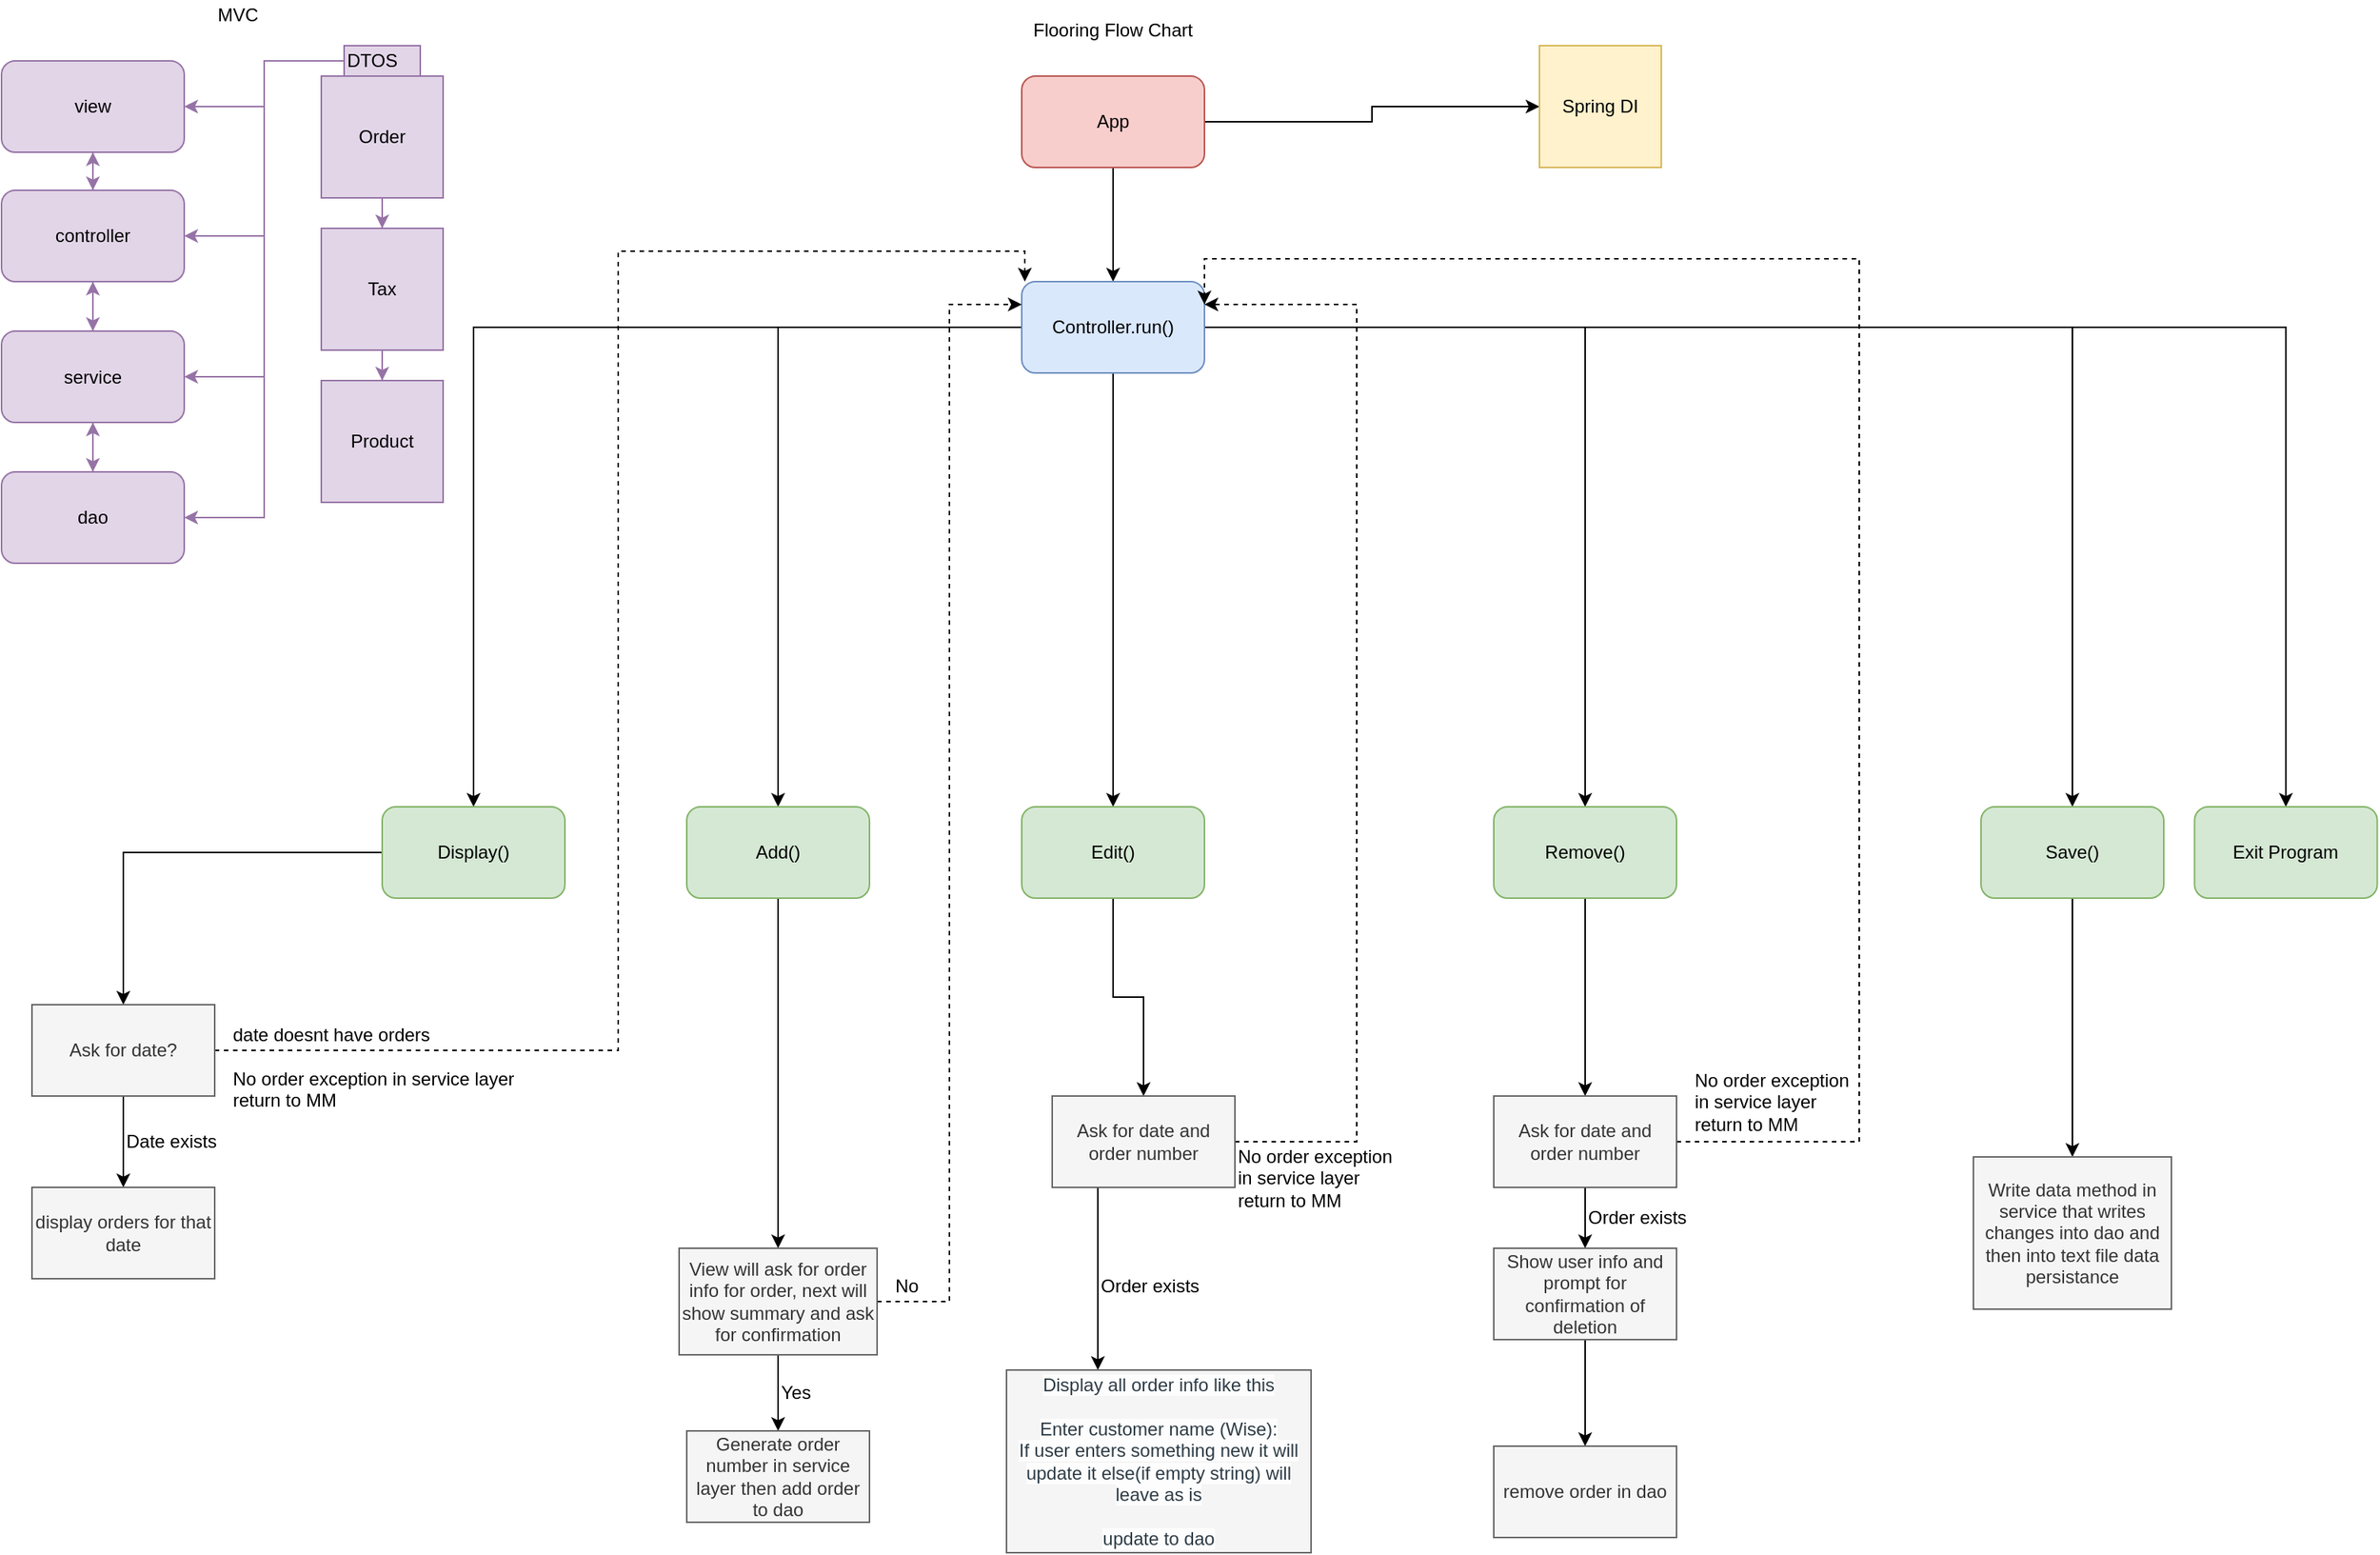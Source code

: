 <mxfile version="11.0.2" type="device"><diagram id="NnhjFB70Xj0UtqfYJNjs" name="Page-1"><mxGraphModel dx="1308" dy="773" grid="1" gridSize="10" guides="1" tooltips="1" connect="1" arrows="1" fold="1" page="1" pageScale="1" pageWidth="850" pageHeight="1100" math="0" shadow="0"><root><mxCell id="0"/><mxCell id="1" parent="0"/><mxCell id="9OJGFrGzEC9iL_airC-n-1" value="Flooring Flow Chart" style="text;html=1;strokeColor=none;fillColor=none;align=center;verticalAlign=middle;whiteSpace=wrap;rounded=0;" parent="1" vertex="1"><mxGeometry x="725" y="20" width="250" height="40" as="geometry"/></mxCell><mxCell id="9OJGFrGzEC9iL_airC-n-24" style="edgeStyle=orthogonalEdgeStyle;rounded=0;orthogonalLoop=1;jettySize=auto;html=1;exitX=0.5;exitY=1;exitDx=0;exitDy=0;entryX=0.5;entryY=0;entryDx=0;entryDy=0;fillColor=#e1d5e7;strokeColor=#9673a6;" parent="1" source="9OJGFrGzEC9iL_airC-n-3" target="9OJGFrGzEC9iL_airC-n-5" edge="1"><mxGeometry relative="1" as="geometry"/></mxCell><mxCell id="9OJGFrGzEC9iL_airC-n-3" value="view" style="rounded=1;whiteSpace=wrap;html=1;fillColor=#e1d5e7;strokeColor=#9673a6;" parent="1" vertex="1"><mxGeometry x="120" y="60" width="120" height="60" as="geometry"/></mxCell><mxCell id="9OJGFrGzEC9iL_airC-n-26" style="edgeStyle=orthogonalEdgeStyle;rounded=0;orthogonalLoop=1;jettySize=auto;html=1;exitX=0.5;exitY=1;exitDx=0;exitDy=0;fillColor=#e1d5e7;strokeColor=#9673a6;" parent="1" source="9OJGFrGzEC9iL_airC-n-4" target="9OJGFrGzEC9iL_airC-n-6" edge="1"><mxGeometry relative="1" as="geometry"/></mxCell><mxCell id="9OJGFrGzEC9iL_airC-n-28" style="edgeStyle=orthogonalEdgeStyle;rounded=0;orthogonalLoop=1;jettySize=auto;html=1;exitX=0.5;exitY=0;exitDx=0;exitDy=0;entryX=0.5;entryY=1;entryDx=0;entryDy=0;fillColor=#e1d5e7;strokeColor=#9673a6;" parent="1" source="9OJGFrGzEC9iL_airC-n-4" target="9OJGFrGzEC9iL_airC-n-5" edge="1"><mxGeometry relative="1" as="geometry"/></mxCell><mxCell id="9OJGFrGzEC9iL_airC-n-4" value="service" style="rounded=1;whiteSpace=wrap;html=1;fillColor=#e1d5e7;strokeColor=#9673a6;" parent="1" vertex="1"><mxGeometry x="120" y="237.5" width="120" height="60" as="geometry"/></mxCell><mxCell id="9OJGFrGzEC9iL_airC-n-25" style="edgeStyle=orthogonalEdgeStyle;rounded=0;orthogonalLoop=1;jettySize=auto;html=1;exitX=0.5;exitY=1;exitDx=0;exitDy=0;fillColor=#e1d5e7;strokeColor=#9673a6;" parent="1" source="9OJGFrGzEC9iL_airC-n-5" target="9OJGFrGzEC9iL_airC-n-4" edge="1"><mxGeometry relative="1" as="geometry"/></mxCell><mxCell id="9OJGFrGzEC9iL_airC-n-27" style="edgeStyle=orthogonalEdgeStyle;rounded=0;orthogonalLoop=1;jettySize=auto;html=1;exitX=0.5;exitY=0;exitDx=0;exitDy=0;entryX=0.5;entryY=1;entryDx=0;entryDy=0;fillColor=#e1d5e7;strokeColor=#9673a6;" parent="1" source="9OJGFrGzEC9iL_airC-n-5" target="9OJGFrGzEC9iL_airC-n-3" edge="1"><mxGeometry relative="1" as="geometry"/></mxCell><mxCell id="9OJGFrGzEC9iL_airC-n-5" value="controller" style="rounded=1;whiteSpace=wrap;html=1;fillColor=#e1d5e7;strokeColor=#9673a6;" parent="1" vertex="1"><mxGeometry x="120" y="145" width="120" height="60" as="geometry"/></mxCell><mxCell id="9OJGFrGzEC9iL_airC-n-29" style="edgeStyle=orthogonalEdgeStyle;rounded=0;orthogonalLoop=1;jettySize=auto;html=1;exitX=0.5;exitY=0;exitDx=0;exitDy=0;entryX=0.5;entryY=1;entryDx=0;entryDy=0;fillColor=#e1d5e7;strokeColor=#9673a6;" parent="1" source="9OJGFrGzEC9iL_airC-n-6" target="9OJGFrGzEC9iL_airC-n-4" edge="1"><mxGeometry relative="1" as="geometry"/></mxCell><mxCell id="9OJGFrGzEC9iL_airC-n-6" value="dao" style="rounded=1;whiteSpace=wrap;html=1;fillColor=#e1d5e7;strokeColor=#9673a6;" parent="1" vertex="1"><mxGeometry x="120" y="330" width="120" height="60" as="geometry"/></mxCell><mxCell id="9OJGFrGzEC9iL_airC-n-22" style="edgeStyle=orthogonalEdgeStyle;rounded=0;orthogonalLoop=1;jettySize=auto;html=1;fillColor=#e1d5e7;strokeColor=#9673a6;" parent="1" source="9OJGFrGzEC9iL_airC-n-7" target="9OJGFrGzEC9iL_airC-n-8" edge="1"><mxGeometry relative="1" as="geometry"/></mxCell><mxCell id="9OJGFrGzEC9iL_airC-n-7" value="Order" style="whiteSpace=wrap;html=1;aspect=fixed;direction=south;fillColor=#e1d5e7;strokeColor=#9673a6;" parent="1" vertex="1"><mxGeometry x="330" y="70" width="80" height="80" as="geometry"/></mxCell><mxCell id="9OJGFrGzEC9iL_airC-n-23" style="edgeStyle=orthogonalEdgeStyle;rounded=0;orthogonalLoop=1;jettySize=auto;html=1;entryX=0.5;entryY=0;entryDx=0;entryDy=0;fillColor=#e1d5e7;strokeColor=#9673a6;" parent="1" source="9OJGFrGzEC9iL_airC-n-8" target="9OJGFrGzEC9iL_airC-n-9" edge="1"><mxGeometry relative="1" as="geometry"/></mxCell><mxCell id="9OJGFrGzEC9iL_airC-n-8" value="Tax" style="whiteSpace=wrap;html=1;aspect=fixed;fillColor=#e1d5e7;strokeColor=#9673a6;" parent="1" vertex="1"><mxGeometry x="330" y="170" width="80" height="80" as="geometry"/></mxCell><mxCell id="9OJGFrGzEC9iL_airC-n-9" value="Product" style="whiteSpace=wrap;html=1;aspect=fixed;fillColor=#e1d5e7;strokeColor=#9673a6;" parent="1" vertex="1"><mxGeometry x="330" y="270" width="80" height="80" as="geometry"/></mxCell><mxCell id="9OJGFrGzEC9iL_airC-n-10" value="MVC" style="text;html=1;resizable=0;points=[];autosize=1;align=left;verticalAlign=top;spacingTop=-4;" parent="1" vertex="1"><mxGeometry x="260" y="20" width="40" height="20" as="geometry"/></mxCell><mxCell id="9OJGFrGzEC9iL_airC-n-16" style="edgeStyle=orthogonalEdgeStyle;rounded=0;orthogonalLoop=1;jettySize=auto;html=1;entryX=1;entryY=0.5;entryDx=0;entryDy=0;fillColor=#e1d5e7;strokeColor=#9673a6;" parent="1" source="9OJGFrGzEC9iL_airC-n-11" target="9OJGFrGzEC9iL_airC-n-3" edge="1"><mxGeometry relative="1" as="geometry"/></mxCell><mxCell id="9OJGFrGzEC9iL_airC-n-17" style="edgeStyle=orthogonalEdgeStyle;rounded=0;orthogonalLoop=1;jettySize=auto;html=1;entryX=1;entryY=0.5;entryDx=0;entryDy=0;fillColor=#e1d5e7;strokeColor=#9673a6;" parent="1" source="9OJGFrGzEC9iL_airC-n-11" target="9OJGFrGzEC9iL_airC-n-5" edge="1"><mxGeometry relative="1" as="geometry"/></mxCell><mxCell id="9OJGFrGzEC9iL_airC-n-20" style="edgeStyle=orthogonalEdgeStyle;rounded=0;orthogonalLoop=1;jettySize=auto;html=1;entryX=1;entryY=0.5;entryDx=0;entryDy=0;fillColor=#e1d5e7;strokeColor=#9673a6;" parent="1" source="9OJGFrGzEC9iL_airC-n-11" target="9OJGFrGzEC9iL_airC-n-4" edge="1"><mxGeometry relative="1" as="geometry"/></mxCell><mxCell id="9OJGFrGzEC9iL_airC-n-21" style="edgeStyle=orthogonalEdgeStyle;rounded=0;orthogonalLoop=1;jettySize=auto;html=1;entryX=1;entryY=0.5;entryDx=0;entryDy=0;fillColor=#e1d5e7;strokeColor=#9673a6;" parent="1" source="9OJGFrGzEC9iL_airC-n-11" target="9OJGFrGzEC9iL_airC-n-6" edge="1"><mxGeometry relative="1" as="geometry"/></mxCell><mxCell id="9OJGFrGzEC9iL_airC-n-11" value="DTOS" style="text;html=1;resizable=0;points=[];autosize=1;align=left;verticalAlign=top;spacingTop=-4;fillColor=#e1d5e7;strokeColor=#9673a6;" parent="1" vertex="1"><mxGeometry x="345" y="50" width="50" height="20" as="geometry"/></mxCell><mxCell id="9OJGFrGzEC9iL_airC-n-32" style="edgeStyle=orthogonalEdgeStyle;rounded=0;orthogonalLoop=1;jettySize=auto;html=1;entryX=0;entryY=0.5;entryDx=0;entryDy=0;" parent="1" source="9OJGFrGzEC9iL_airC-n-31" target="9OJGFrGzEC9iL_airC-n-33" edge="1"><mxGeometry relative="1" as="geometry"><mxPoint x="1100" y="80" as="targetPoint"/></mxGeometry></mxCell><mxCell id="9OJGFrGzEC9iL_airC-n-34" style="edgeStyle=orthogonalEdgeStyle;rounded=0;orthogonalLoop=1;jettySize=auto;html=1;entryX=0.5;entryY=0;entryDx=0;entryDy=0;" parent="1" source="9OJGFrGzEC9iL_airC-n-31" target="9OJGFrGzEC9iL_airC-n-35" edge="1"><mxGeometry relative="1" as="geometry"><mxPoint x="850" y="200" as="targetPoint"/></mxGeometry></mxCell><mxCell id="9OJGFrGzEC9iL_airC-n-31" value="App" style="rounded=1;whiteSpace=wrap;html=1;fillColor=#f8cecc;strokeColor=#b85450;" parent="1" vertex="1"><mxGeometry x="790" y="70" width="120" height="60" as="geometry"/></mxCell><mxCell id="9OJGFrGzEC9iL_airC-n-33" value="Spring DI&lt;br&gt;" style="whiteSpace=wrap;html=1;aspect=fixed;fillColor=#fff2cc;strokeColor=#d6b656;" parent="1" vertex="1"><mxGeometry x="1130" y="50" width="80" height="80" as="geometry"/></mxCell><mxCell id="9OJGFrGzEC9iL_airC-n-36" style="edgeStyle=orthogonalEdgeStyle;rounded=0;orthogonalLoop=1;jettySize=auto;html=1;entryX=0.5;entryY=0;entryDx=0;entryDy=0;" parent="1" source="9OJGFrGzEC9iL_airC-n-35" target="9OJGFrGzEC9iL_airC-n-42" edge="1"><mxGeometry relative="1" as="geometry"><mxPoint x="430" y="520" as="targetPoint"/></mxGeometry></mxCell><mxCell id="9OJGFrGzEC9iL_airC-n-37" style="edgeStyle=orthogonalEdgeStyle;rounded=0;orthogonalLoop=1;jettySize=auto;html=1;entryX=0.5;entryY=0;entryDx=0;entryDy=0;" parent="1" source="9OJGFrGzEC9iL_airC-n-35" target="9OJGFrGzEC9iL_airC-n-43" edge="1"><mxGeometry relative="1" as="geometry"><mxPoint x="600" y="520" as="targetPoint"/><Array as="points"><mxPoint x="630" y="235"/><mxPoint x="630" y="520"/></Array></mxGeometry></mxCell><mxCell id="9OJGFrGzEC9iL_airC-n-38" style="edgeStyle=orthogonalEdgeStyle;rounded=0;orthogonalLoop=1;jettySize=auto;html=1;exitX=1;exitY=0.5;exitDx=0;exitDy=0;entryX=0.5;entryY=0;entryDx=0;entryDy=0;" parent="1" source="9OJGFrGzEC9iL_airC-n-35" target="9OJGFrGzEC9iL_airC-n-48" edge="1"><mxGeometry relative="1" as="geometry"><mxPoint x="1300" y="530" as="targetPoint"/><Array as="points"><mxPoint x="1480" y="235"/><mxPoint x="1480" y="550"/></Array></mxGeometry></mxCell><mxCell id="9OJGFrGzEC9iL_airC-n-39" style="edgeStyle=orthogonalEdgeStyle;rounded=0;orthogonalLoop=1;jettySize=auto;html=1;" parent="1" source="9OJGFrGzEC9iL_airC-n-35" target="9OJGFrGzEC9iL_airC-n-49" edge="1"><mxGeometry relative="1" as="geometry"><mxPoint x="1580" y="540" as="targetPoint"/></mxGeometry></mxCell><mxCell id="9OJGFrGzEC9iL_airC-n-40" style="edgeStyle=orthogonalEdgeStyle;rounded=0;orthogonalLoop=1;jettySize=auto;html=1;entryX=0.5;entryY=0;entryDx=0;entryDy=0;" parent="1" source="9OJGFrGzEC9iL_airC-n-35" target="9OJGFrGzEC9iL_airC-n-44" edge="1"><mxGeometry relative="1" as="geometry"><mxPoint x="850" y="520" as="targetPoint"/></mxGeometry></mxCell><mxCell id="9OJGFrGzEC9iL_airC-n-41" style="edgeStyle=orthogonalEdgeStyle;rounded=0;orthogonalLoop=1;jettySize=auto;html=1;exitX=1;exitY=0.75;exitDx=0;exitDy=0;entryX=0.5;entryY=0;entryDx=0;entryDy=0;" parent="1" source="9OJGFrGzEC9iL_airC-n-35" target="9OJGFrGzEC9iL_airC-n-47" edge="1"><mxGeometry relative="1" as="geometry"><mxPoint x="1020" y="530" as="targetPoint"/><Array as="points"><mxPoint x="910" y="235"/><mxPoint x="1160" y="235"/><mxPoint x="1160" y="550"/></Array></mxGeometry></mxCell><mxCell id="9OJGFrGzEC9iL_airC-n-35" value="Controller.run()" style="rounded=1;whiteSpace=wrap;html=1;fillColor=#dae8fc;strokeColor=#6c8ebf;" parent="1" vertex="1"><mxGeometry x="790" y="205" width="120" height="60" as="geometry"/></mxCell><mxCell id="9OJGFrGzEC9iL_airC-n-50" style="edgeStyle=orthogonalEdgeStyle;rounded=0;orthogonalLoop=1;jettySize=auto;html=1;entryX=0.5;entryY=0;entryDx=0;entryDy=0;" parent="1" source="9OJGFrGzEC9iL_airC-n-42" target="9OJGFrGzEC9iL_airC-n-51" edge="1"><mxGeometry relative="1" as="geometry"><mxPoint x="120" y="670" as="targetPoint"/></mxGeometry></mxCell><mxCell id="9OJGFrGzEC9iL_airC-n-42" value="Display()" style="rounded=1;whiteSpace=wrap;html=1;fillColor=#d5e8d4;strokeColor=#82b366;" parent="1" vertex="1"><mxGeometry x="370" y="550" width="120" height="60" as="geometry"/></mxCell><mxCell id="9OJGFrGzEC9iL_airC-n-65" style="edgeStyle=orthogonalEdgeStyle;rounded=0;orthogonalLoop=1;jettySize=auto;html=1;entryX=0.5;entryY=0;entryDx=0;entryDy=0;" parent="1" source="9OJGFrGzEC9iL_airC-n-43" target="9OJGFrGzEC9iL_airC-n-66" edge="1"><mxGeometry relative="1" as="geometry"><mxPoint x="630" y="840" as="targetPoint"/></mxGeometry></mxCell><mxCell id="9OJGFrGzEC9iL_airC-n-43" value="Add()" style="rounded=1;whiteSpace=wrap;html=1;fillColor=#d5e8d4;strokeColor=#82b366;" parent="1" vertex="1"><mxGeometry x="570" y="550" width="120" height="60" as="geometry"/></mxCell><mxCell id="9OJGFrGzEC9iL_airC-n-75" style="edgeStyle=orthogonalEdgeStyle;rounded=0;orthogonalLoop=1;jettySize=auto;html=1;" parent="1" source="9OJGFrGzEC9iL_airC-n-44" target="9OJGFrGzEC9iL_airC-n-76" edge="1"><mxGeometry relative="1" as="geometry"><mxPoint x="870" y="770" as="targetPoint"/></mxGeometry></mxCell><mxCell id="9OJGFrGzEC9iL_airC-n-44" value="Edit()" style="rounded=1;whiteSpace=wrap;html=1;fillColor=#d5e8d4;strokeColor=#82b366;" parent="1" vertex="1"><mxGeometry x="790" y="550" width="120" height="60" as="geometry"/></mxCell><mxCell id="9OJGFrGzEC9iL_airC-n-83" style="edgeStyle=orthogonalEdgeStyle;rounded=0;orthogonalLoop=1;jettySize=auto;html=1;entryX=0.5;entryY=0;entryDx=0;entryDy=0;" parent="1" source="9OJGFrGzEC9iL_airC-n-47" target="9OJGFrGzEC9iL_airC-n-82" edge="1"><mxGeometry relative="1" as="geometry"/></mxCell><mxCell id="9OJGFrGzEC9iL_airC-n-47" value="Remove()" style="rounded=1;whiteSpace=wrap;html=1;fillColor=#d5e8d4;strokeColor=#82b366;" parent="1" vertex="1"><mxGeometry x="1100" y="550" width="120" height="60" as="geometry"/></mxCell><mxCell id="9OJGFrGzEC9iL_airC-n-94" style="edgeStyle=orthogonalEdgeStyle;rounded=0;orthogonalLoop=1;jettySize=auto;html=1;" parent="1" source="9OJGFrGzEC9iL_airC-n-48" target="9OJGFrGzEC9iL_airC-n-95" edge="1"><mxGeometry relative="1" as="geometry"><mxPoint x="1480" y="800" as="targetPoint"/></mxGeometry></mxCell><mxCell id="9OJGFrGzEC9iL_airC-n-48" value="Save()" style="rounded=1;whiteSpace=wrap;html=1;fillColor=#d5e8d4;strokeColor=#82b366;" parent="1" vertex="1"><mxGeometry x="1420" y="550" width="120" height="60" as="geometry"/></mxCell><mxCell id="9OJGFrGzEC9iL_airC-n-49" value="Exit Program" style="rounded=1;whiteSpace=wrap;html=1;fillColor=#d5e8d4;strokeColor=#82b366;" parent="1" vertex="1"><mxGeometry x="1560.214" y="550" width="120" height="60" as="geometry"/></mxCell><mxCell id="9OJGFrGzEC9iL_airC-n-52" style="edgeStyle=orthogonalEdgeStyle;rounded=0;orthogonalLoop=1;jettySize=auto;html=1;dashed=1;entryX=0.017;entryY=0;entryDx=0;entryDy=0;entryPerimeter=0;" parent="1" source="9OJGFrGzEC9iL_airC-n-51" target="9OJGFrGzEC9iL_airC-n-35" edge="1"><mxGeometry relative="1" as="geometry"><mxPoint x="470" y="710" as="targetPoint"/></mxGeometry></mxCell><mxCell id="9OJGFrGzEC9iL_airC-n-54" style="edgeStyle=orthogonalEdgeStyle;rounded=0;orthogonalLoop=1;jettySize=auto;html=1;entryX=0.5;entryY=0;entryDx=0;entryDy=0;" parent="1" source="9OJGFrGzEC9iL_airC-n-51" target="9OJGFrGzEC9iL_airC-n-55" edge="1"><mxGeometry relative="1" as="geometry"><mxPoint x="140" y="800" as="targetPoint"/></mxGeometry></mxCell><mxCell id="9OJGFrGzEC9iL_airC-n-51" value="Ask for date?" style="rounded=0;whiteSpace=wrap;html=1;fillColor=#f5f5f5;strokeColor=#666666;fontColor=#333333;" parent="1" vertex="1"><mxGeometry x="140" y="680" width="120" height="60" as="geometry"/></mxCell><mxCell id="9OJGFrGzEC9iL_airC-n-55" value="display orders for that date" style="rounded=0;whiteSpace=wrap;html=1;fillColor=#f5f5f5;strokeColor=#666666;fontColor=#333333;" parent="1" vertex="1"><mxGeometry x="140" y="800" width="120" height="60" as="geometry"/></mxCell><mxCell id="9OJGFrGzEC9iL_airC-n-57" value="Date exists" style="text;html=1;resizable=0;points=[];autosize=1;align=left;verticalAlign=top;spacingTop=-4;" parent="1" vertex="1"><mxGeometry x="200" y="760" width="70" height="20" as="geometry"/></mxCell><mxCell id="9OJGFrGzEC9iL_airC-n-58" value="date doesnt have orders&amp;nbsp;&lt;br&gt;&lt;br&gt;No order exception in service layer&lt;br&gt;return to MM&lt;br&gt;" style="text;html=1;resizable=0;points=[];autosize=1;align=left;verticalAlign=top;spacingTop=-4;" parent="1" vertex="1"><mxGeometry x="270" y="690" width="200" height="60" as="geometry"/></mxCell><mxCell id="9OJGFrGzEC9iL_airC-n-69" style="edgeStyle=orthogonalEdgeStyle;rounded=0;orthogonalLoop=1;jettySize=auto;html=1;entryX=0;entryY=0.25;entryDx=0;entryDy=0;dashed=1;" parent="1" source="9OJGFrGzEC9iL_airC-n-66" target="9OJGFrGzEC9iL_airC-n-35" edge="1"><mxGeometry relative="1" as="geometry"/></mxCell><mxCell id="9OJGFrGzEC9iL_airC-n-72" style="edgeStyle=orthogonalEdgeStyle;rounded=0;orthogonalLoop=1;jettySize=auto;html=1;" parent="1" source="9OJGFrGzEC9iL_airC-n-66" target="9OJGFrGzEC9iL_airC-n-73" edge="1"><mxGeometry relative="1" as="geometry"><mxPoint x="630" y="970" as="targetPoint"/></mxGeometry></mxCell><mxCell id="9OJGFrGzEC9iL_airC-n-66" value="View will ask for order info for order, next will show summary and ask for confirmation" style="rounded=0;whiteSpace=wrap;html=1;fillColor=#f5f5f5;strokeColor=#666666;fontColor=#333333;" parent="1" vertex="1"><mxGeometry x="565" y="840" width="130" height="70" as="geometry"/></mxCell><mxCell id="9OJGFrGzEC9iL_airC-n-70" value="No" style="text;html=1;resizable=0;points=[];autosize=1;align=left;verticalAlign=top;spacingTop=-4;" parent="1" vertex="1"><mxGeometry x="705" y="855" width="30" height="20" as="geometry"/></mxCell><mxCell id="9OJGFrGzEC9iL_airC-n-73" value="Generate order number in service layer then add order to dao" style="rounded=0;whiteSpace=wrap;html=1;fillColor=#f5f5f5;strokeColor=#666666;fontColor=#333333;" parent="1" vertex="1"><mxGeometry x="570" y="960" width="120" height="60" as="geometry"/></mxCell><mxCell id="9OJGFrGzEC9iL_airC-n-74" value="Yes" style="text;html=1;resizable=0;points=[];autosize=1;align=left;verticalAlign=top;spacingTop=-4;" parent="1" vertex="1"><mxGeometry x="630" y="925" width="40" height="20" as="geometry"/></mxCell><mxCell id="9OJGFrGzEC9iL_airC-n-77" style="edgeStyle=orthogonalEdgeStyle;rounded=0;orthogonalLoop=1;jettySize=auto;html=1;entryX=1;entryY=0.25;entryDx=0;entryDy=0;dashed=1;" parent="1" source="9OJGFrGzEC9iL_airC-n-76" target="9OJGFrGzEC9iL_airC-n-35" edge="1"><mxGeometry relative="1" as="geometry"><Array as="points"><mxPoint x="1010" y="770"/><mxPoint x="1010" y="220"/></Array></mxGeometry></mxCell><mxCell id="9OJGFrGzEC9iL_airC-n-79" style="edgeStyle=orthogonalEdgeStyle;rounded=0;orthogonalLoop=1;jettySize=auto;html=1;" parent="1" source="9OJGFrGzEC9iL_airC-n-76" target="9OJGFrGzEC9iL_airC-n-80" edge="1"><mxGeometry relative="1" as="geometry"><mxPoint x="840" y="950" as="targetPoint"/><Array as="points"><mxPoint x="840" y="830"/><mxPoint x="840" y="830"/></Array></mxGeometry></mxCell><mxCell id="9OJGFrGzEC9iL_airC-n-76" value="Ask for date and order number" style="rounded=0;whiteSpace=wrap;html=1;fillColor=#f5f5f5;strokeColor=#666666;fontColor=#333333;" parent="1" vertex="1"><mxGeometry x="810" y="740" width="120" height="60" as="geometry"/></mxCell><mxCell id="9OJGFrGzEC9iL_airC-n-78" value="No order exception&lt;br&gt;in service layer&lt;br&gt;return to MM" style="text;html=1;resizable=0;points=[];autosize=1;align=left;verticalAlign=top;spacingTop=-4;" parent="1" vertex="1"><mxGeometry x="930" y="770" width="120" height="40" as="geometry"/></mxCell><mxCell id="9OJGFrGzEC9iL_airC-n-80" value="&lt;span style=&quot;color: rgb(45 , 59 , 69) ; font-family: &amp;#34;verdana&amp;#34; , &amp;#34;arial&amp;#34; , &amp;#34;helvetica&amp;#34; , sans-serif ; white-space: normal ; background-color: rgb(253 , 253 , 253)&quot;&gt;&lt;font style=&quot;font-size: 12px&quot;&gt;Display all order info like this&lt;br&gt;&lt;br&gt;Enter customer name (Wise):&lt;br&gt;If user enters something new it will update it else(if empty string) will leave as is&lt;br&gt;&lt;br&gt;update to dao&lt;br&gt;&lt;/font&gt;&lt;/span&gt;" style="rounded=0;whiteSpace=wrap;html=1;fillColor=#f5f5f5;strokeColor=#666666;fontColor=#333333;" parent="1" vertex="1"><mxGeometry x="780" y="920" width="200" height="120" as="geometry"/></mxCell><mxCell id="9OJGFrGzEC9iL_airC-n-81" value="Order exists" style="text;html=1;resizable=0;points=[];autosize=1;align=left;verticalAlign=top;spacingTop=-4;" parent="1" vertex="1"><mxGeometry x="840" y="855" width="80" height="20" as="geometry"/></mxCell><mxCell id="9OJGFrGzEC9iL_airC-n-85" style="edgeStyle=orthogonalEdgeStyle;rounded=0;orthogonalLoop=1;jettySize=auto;html=1;entryX=1;entryY=0.25;entryDx=0;entryDy=0;dashed=1;" parent="1" source="9OJGFrGzEC9iL_airC-n-82" target="9OJGFrGzEC9iL_airC-n-35" edge="1"><mxGeometry relative="1" as="geometry"><Array as="points"><mxPoint x="1340" y="770"/><mxPoint x="1340" y="190"/><mxPoint x="910" y="190"/></Array></mxGeometry></mxCell><mxCell id="9OJGFrGzEC9iL_airC-n-86" style="edgeStyle=orthogonalEdgeStyle;rounded=0;orthogonalLoop=1;jettySize=auto;html=1;" parent="1" source="9OJGFrGzEC9iL_airC-n-82" target="9OJGFrGzEC9iL_airC-n-88" edge="1"><mxGeometry relative="1" as="geometry"><mxPoint x="1160" y="870" as="targetPoint"/></mxGeometry></mxCell><mxCell id="9OJGFrGzEC9iL_airC-n-82" value="Ask for date and order number" style="rounded=0;whiteSpace=wrap;html=1;fillColor=#f5f5f5;strokeColor=#666666;fontColor=#333333;" parent="1" vertex="1"><mxGeometry x="1100" y="740" width="120" height="60" as="geometry"/></mxCell><mxCell id="9OJGFrGzEC9iL_airC-n-84" value="No order exception&lt;br&gt;in service layer&lt;br&gt;return to MM" style="text;html=1;resizable=0;points=[];autosize=1;align=left;verticalAlign=top;spacingTop=-4;" parent="1" vertex="1"><mxGeometry x="1230" y="720" width="120" height="40" as="geometry"/></mxCell><mxCell id="9OJGFrGzEC9iL_airC-n-87" value="Order exists" style="text;html=1;resizable=0;points=[];autosize=1;align=left;verticalAlign=top;spacingTop=-4;" parent="1" vertex="1"><mxGeometry x="1160" y="810" width="80" height="20" as="geometry"/></mxCell><mxCell id="9OJGFrGzEC9iL_airC-n-89" style="edgeStyle=orthogonalEdgeStyle;rounded=0;orthogonalLoop=1;jettySize=auto;html=1;entryX=0.5;entryY=0;entryDx=0;entryDy=0;" parent="1" source="9OJGFrGzEC9iL_airC-n-88" target="9OJGFrGzEC9iL_airC-n-90" edge="1"><mxGeometry relative="1" as="geometry"><mxPoint x="1160" y="980" as="targetPoint"/></mxGeometry></mxCell><mxCell id="9OJGFrGzEC9iL_airC-n-88" value="Show user info and prompt for confirmation of deletion" style="rounded=0;whiteSpace=wrap;html=1;fillColor=#f5f5f5;strokeColor=#666666;fontColor=#333333;" parent="1" vertex="1"><mxGeometry x="1100" y="840" width="120" height="60" as="geometry"/></mxCell><mxCell id="9OJGFrGzEC9iL_airC-n-90" value="remove order in dao" style="rounded=0;whiteSpace=wrap;html=1;fillColor=#f5f5f5;strokeColor=#666666;fontColor=#333333;" parent="1" vertex="1"><mxGeometry x="1100" y="970" width="120" height="60" as="geometry"/></mxCell><mxCell id="9OJGFrGzEC9iL_airC-n-95" value="Write data method in service that writes changes into dao and then into text file data persistance" style="rounded=0;whiteSpace=wrap;html=1;fillColor=#f5f5f5;strokeColor=#666666;fontColor=#333333;" parent="1" vertex="1"><mxGeometry x="1415" y="780" width="130" height="100" as="geometry"/></mxCell></root></mxGraphModel></diagram></mxfile>